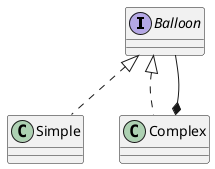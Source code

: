 @startuml

interface Balloon
class Simple
class Complex

Balloon <|.. Simple
Balloon <|.. Complex
Complex *-- Balloon

@enduml